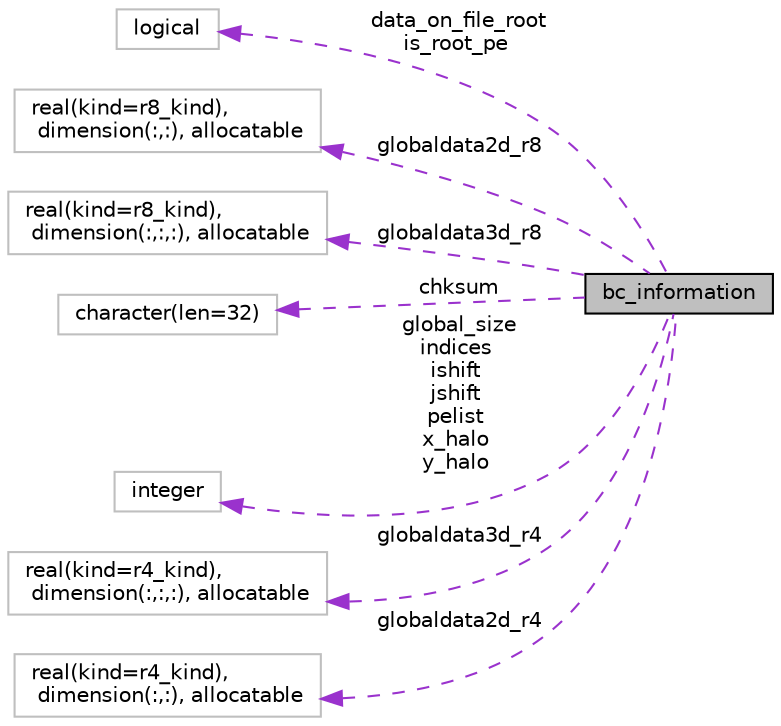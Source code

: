 digraph "bc_information"
{
 // INTERACTIVE_SVG=YES
 // LATEX_PDF_SIZE
  edge [fontname="Helvetica",fontsize="10",labelfontname="Helvetica",labelfontsize="10"];
  node [fontname="Helvetica",fontsize="10",shape=record];
  rankdir="LR";
  Node1 [label="bc_information",height=0.2,width=0.4,color="black", fillcolor="grey75", style="filled", fontcolor="black",tooltip="information needed fr regional restart variables"];
  Node2 -> Node1 [dir="back",color="darkorchid3",fontsize="10",style="dashed",label=" data_on_file_root\nis_root_pe" ,fontname="Helvetica"];
  Node2 [label="logical",height=0.2,width=0.4,color="grey75", fillcolor="white", style="filled",tooltip=" "];
  Node3 -> Node1 [dir="back",color="darkorchid3",fontsize="10",style="dashed",label=" globaldata2d_r8" ,fontname="Helvetica"];
  Node3 [label="real(kind=r8_kind),\l dimension(:,:), allocatable",height=0.2,width=0.4,color="grey75", fillcolor="white", style="filled",tooltip=" "];
  Node4 -> Node1 [dir="back",color="darkorchid3",fontsize="10",style="dashed",label=" globaldata3d_r8" ,fontname="Helvetica"];
  Node4 [label="real(kind=r8_kind),\l dimension(:,:,:), allocatable",height=0.2,width=0.4,color="grey75", fillcolor="white", style="filled",tooltip=" "];
  Node5 -> Node1 [dir="back",color="darkorchid3",fontsize="10",style="dashed",label=" chksum" ,fontname="Helvetica"];
  Node5 [label="character(len=32)",height=0.2,width=0.4,color="grey75", fillcolor="white", style="filled",tooltip=" "];
  Node6 -> Node1 [dir="back",color="darkorchid3",fontsize="10",style="dashed",label=" global_size\nindices\nishift\njshift\npelist\nx_halo\ny_halo" ,fontname="Helvetica"];
  Node6 [label="integer",height=0.2,width=0.4,color="grey75", fillcolor="white", style="filled",tooltip=" "];
  Node7 -> Node1 [dir="back",color="darkorchid3",fontsize="10",style="dashed",label=" globaldata3d_r4" ,fontname="Helvetica"];
  Node7 [label="real(kind=r4_kind),\l dimension(:,:,:), allocatable",height=0.2,width=0.4,color="grey75", fillcolor="white", style="filled",tooltip=" "];
  Node8 -> Node1 [dir="back",color="darkorchid3",fontsize="10",style="dashed",label=" globaldata2d_r4" ,fontname="Helvetica"];
  Node8 [label="real(kind=r4_kind),\l dimension(:,:), allocatable",height=0.2,width=0.4,color="grey75", fillcolor="white", style="filled",tooltip=" "];
}
